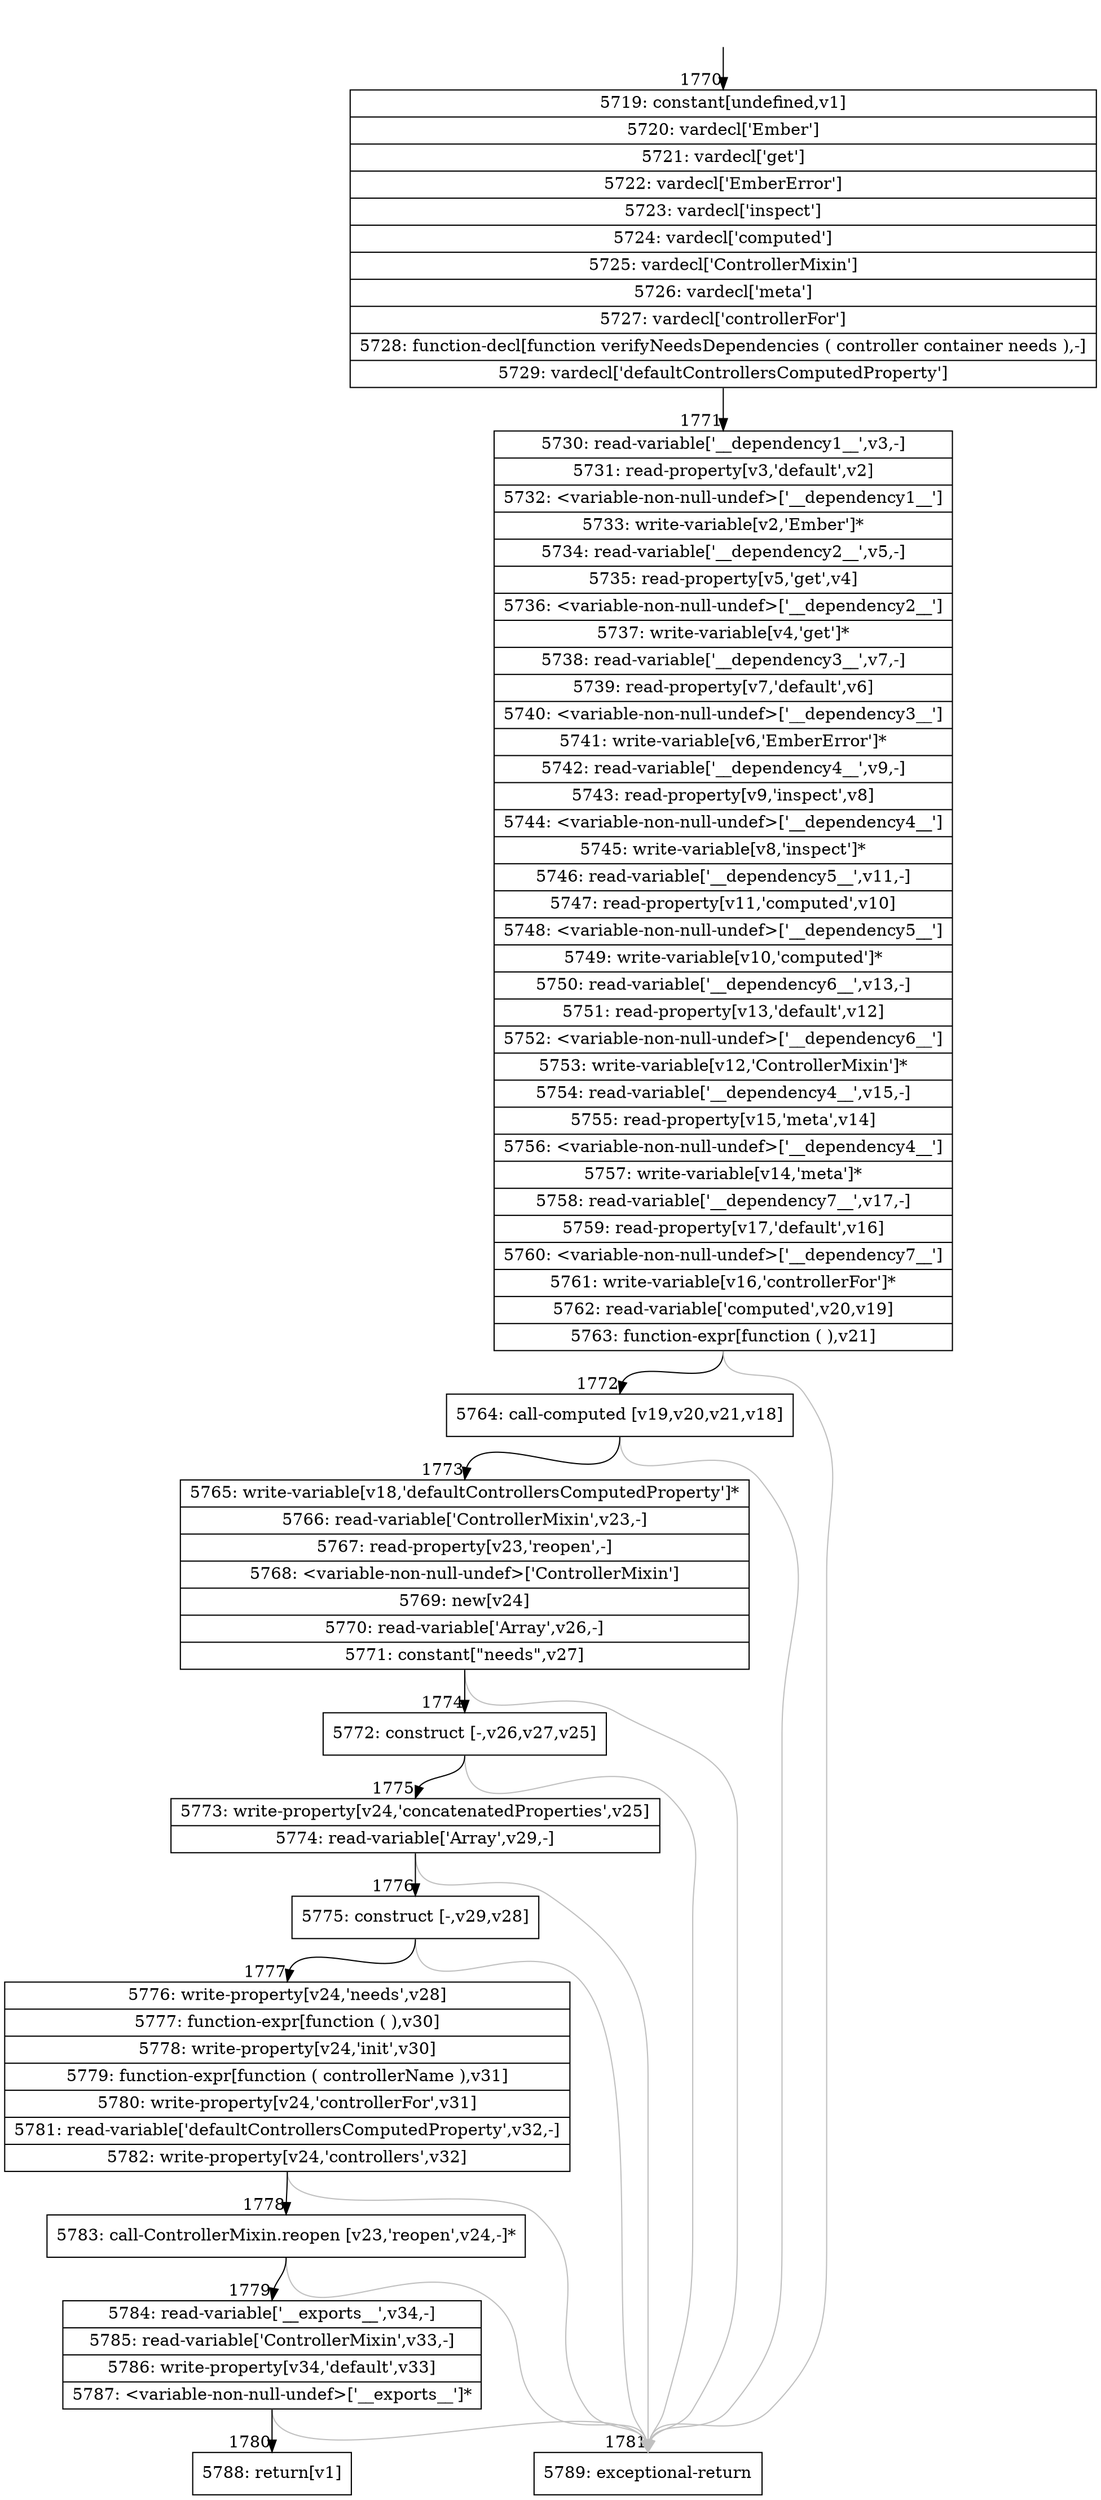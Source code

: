 digraph {
rankdir="TD"
BB_entry127[shape=none,label=""];
BB_entry127 -> BB1770 [tailport=s, headport=n, headlabel="    1770"]
BB1770 [shape=record label="{5719: constant[undefined,v1]|5720: vardecl['Ember']|5721: vardecl['get']|5722: vardecl['EmberError']|5723: vardecl['inspect']|5724: vardecl['computed']|5725: vardecl['ControllerMixin']|5726: vardecl['meta']|5727: vardecl['controllerFor']|5728: function-decl[function verifyNeedsDependencies ( controller container needs ),-]|5729: vardecl['defaultControllersComputedProperty']}" ] 
BB1770 -> BB1771 [tailport=s, headport=n, headlabel="      1771"]
BB1771 [shape=record label="{5730: read-variable['__dependency1__',v3,-]|5731: read-property[v3,'default',v2]|5732: \<variable-non-null-undef\>['__dependency1__']|5733: write-variable[v2,'Ember']*|5734: read-variable['__dependency2__',v5,-]|5735: read-property[v5,'get',v4]|5736: \<variable-non-null-undef\>['__dependency2__']|5737: write-variable[v4,'get']*|5738: read-variable['__dependency3__',v7,-]|5739: read-property[v7,'default',v6]|5740: \<variable-non-null-undef\>['__dependency3__']|5741: write-variable[v6,'EmberError']*|5742: read-variable['__dependency4__',v9,-]|5743: read-property[v9,'inspect',v8]|5744: \<variable-non-null-undef\>['__dependency4__']|5745: write-variable[v8,'inspect']*|5746: read-variable['__dependency5__',v11,-]|5747: read-property[v11,'computed',v10]|5748: \<variable-non-null-undef\>['__dependency5__']|5749: write-variable[v10,'computed']*|5750: read-variable['__dependency6__',v13,-]|5751: read-property[v13,'default',v12]|5752: \<variable-non-null-undef\>['__dependency6__']|5753: write-variable[v12,'ControllerMixin']*|5754: read-variable['__dependency4__',v15,-]|5755: read-property[v15,'meta',v14]|5756: \<variable-non-null-undef\>['__dependency4__']|5757: write-variable[v14,'meta']*|5758: read-variable['__dependency7__',v17,-]|5759: read-property[v17,'default',v16]|5760: \<variable-non-null-undef\>['__dependency7__']|5761: write-variable[v16,'controllerFor']*|5762: read-variable['computed',v20,v19]|5763: function-expr[function ( ),v21]}" ] 
BB1771 -> BB1772 [tailport=s, headport=n, headlabel="      1772"]
BB1771 -> BB1781 [tailport=s, headport=n, color=gray, headlabel="      1781"]
BB1772 [shape=record label="{5764: call-computed [v19,v20,v21,v18]}" ] 
BB1772 -> BB1773 [tailport=s, headport=n, headlabel="      1773"]
BB1772 -> BB1781 [tailport=s, headport=n, color=gray]
BB1773 [shape=record label="{5765: write-variable[v18,'defaultControllersComputedProperty']*|5766: read-variable['ControllerMixin',v23,-]|5767: read-property[v23,'reopen',-]|5768: \<variable-non-null-undef\>['ControllerMixin']|5769: new[v24]|5770: read-variable['Array',v26,-]|5771: constant[\"needs\",v27]}" ] 
BB1773 -> BB1774 [tailport=s, headport=n, headlabel="      1774"]
BB1773 -> BB1781 [tailport=s, headport=n, color=gray]
BB1774 [shape=record label="{5772: construct [-,v26,v27,v25]}" ] 
BB1774 -> BB1775 [tailport=s, headport=n, headlabel="      1775"]
BB1774 -> BB1781 [tailport=s, headport=n, color=gray]
BB1775 [shape=record label="{5773: write-property[v24,'concatenatedProperties',v25]|5774: read-variable['Array',v29,-]}" ] 
BB1775 -> BB1776 [tailport=s, headport=n, headlabel="      1776"]
BB1775 -> BB1781 [tailport=s, headport=n, color=gray]
BB1776 [shape=record label="{5775: construct [-,v29,v28]}" ] 
BB1776 -> BB1777 [tailport=s, headport=n, headlabel="      1777"]
BB1776 -> BB1781 [tailport=s, headport=n, color=gray]
BB1777 [shape=record label="{5776: write-property[v24,'needs',v28]|5777: function-expr[function ( ),v30]|5778: write-property[v24,'init',v30]|5779: function-expr[function ( controllerName ),v31]|5780: write-property[v24,'controllerFor',v31]|5781: read-variable['defaultControllersComputedProperty',v32,-]|5782: write-property[v24,'controllers',v32]}" ] 
BB1777 -> BB1778 [tailport=s, headport=n, headlabel="      1778"]
BB1777 -> BB1781 [tailport=s, headport=n, color=gray]
BB1778 [shape=record label="{5783: call-ControllerMixin.reopen [v23,'reopen',v24,-]*}" ] 
BB1778 -> BB1779 [tailport=s, headport=n, headlabel="      1779"]
BB1778 -> BB1781 [tailport=s, headport=n, color=gray]
BB1779 [shape=record label="{5784: read-variable['__exports__',v34,-]|5785: read-variable['ControllerMixin',v33,-]|5786: write-property[v34,'default',v33]|5787: \<variable-non-null-undef\>['__exports__']*}" ] 
BB1779 -> BB1780 [tailport=s, headport=n, headlabel="      1780"]
BB1779 -> BB1781 [tailport=s, headport=n, color=gray]
BB1780 [shape=record label="{5788: return[v1]}" ] 
BB1781 [shape=record label="{5789: exceptional-return}" ] 
//#$~ 2418
}
